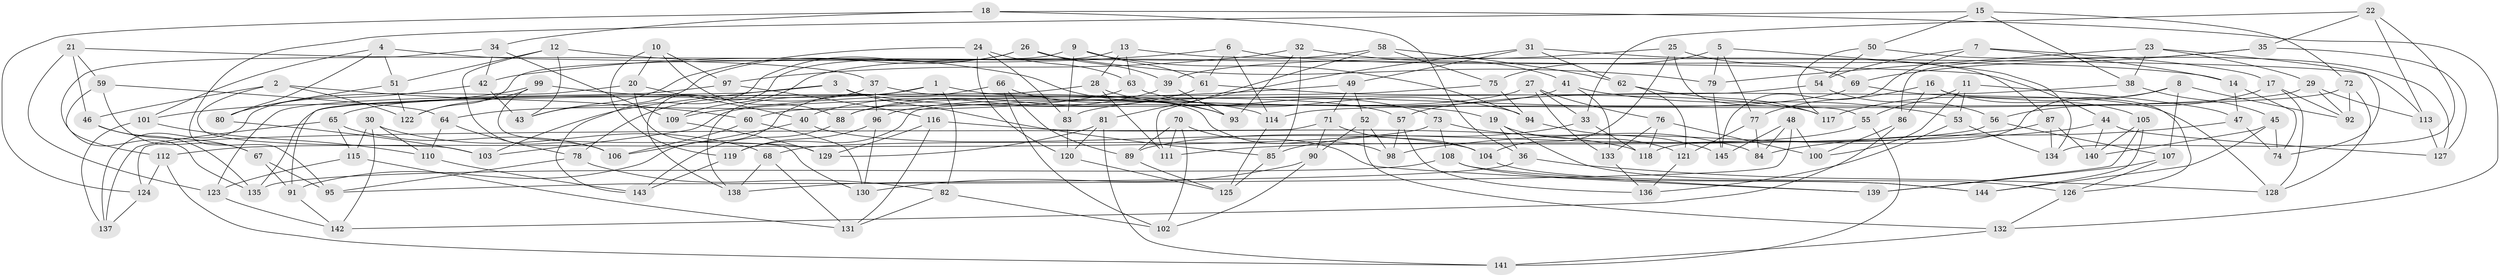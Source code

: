 // Generated by graph-tools (version 1.1) at 2025/03/03/09/25 03:03:08]
// undirected, 145 vertices, 290 edges
graph export_dot {
graph [start="1"]
  node [color=gray90,style=filled];
  1;
  2;
  3;
  4;
  5;
  6;
  7;
  8;
  9;
  10;
  11;
  12;
  13;
  14;
  15;
  16;
  17;
  18;
  19;
  20;
  21;
  22;
  23;
  24;
  25;
  26;
  27;
  28;
  29;
  30;
  31;
  32;
  33;
  34;
  35;
  36;
  37;
  38;
  39;
  40;
  41;
  42;
  43;
  44;
  45;
  46;
  47;
  48;
  49;
  50;
  51;
  52;
  53;
  54;
  55;
  56;
  57;
  58;
  59;
  60;
  61;
  62;
  63;
  64;
  65;
  66;
  67;
  68;
  69;
  70;
  71;
  72;
  73;
  74;
  75;
  76;
  77;
  78;
  79;
  80;
  81;
  82;
  83;
  84;
  85;
  86;
  87;
  88;
  89;
  90;
  91;
  92;
  93;
  94;
  95;
  96;
  97;
  98;
  99;
  100;
  101;
  102;
  103;
  104;
  105;
  106;
  107;
  108;
  109;
  110;
  111;
  112;
  113;
  114;
  115;
  116;
  117;
  118;
  119;
  120;
  121;
  122;
  123;
  124;
  125;
  126;
  127;
  128;
  129;
  130;
  131;
  132;
  133;
  134;
  135;
  136;
  137;
  138;
  139;
  140;
  141;
  142;
  143;
  144;
  145;
  1 -- 138;
  1 -- 65;
  1 -- 82;
  1 -- 57;
  2 -- 103;
  2 -- 60;
  2 -- 122;
  2 -- 46;
  3 -- 103;
  3 -- 91;
  3 -- 19;
  3 -- 85;
  4 -- 37;
  4 -- 80;
  4 -- 101;
  4 -- 51;
  5 -- 77;
  5 -- 75;
  5 -- 134;
  5 -- 79;
  6 -- 14;
  6 -- 114;
  6 -- 61;
  6 -- 42;
  7 -- 145;
  7 -- 54;
  7 -- 14;
  7 -- 17;
  8 -- 118;
  8 -- 107;
  8 -- 117;
  8 -- 92;
  9 -- 94;
  9 -- 83;
  9 -- 122;
  9 -- 61;
  10 -- 97;
  10 -- 88;
  10 -- 119;
  10 -- 20;
  11 -- 53;
  11 -- 47;
  11 -- 100;
  11 -- 55;
  12 -- 93;
  12 -- 43;
  12 -- 106;
  12 -- 51;
  13 -- 28;
  13 -- 113;
  13 -- 138;
  13 -- 63;
  14 -- 74;
  14 -- 47;
  15 -- 72;
  15 -- 38;
  15 -- 50;
  15 -- 95;
  16 -- 77;
  16 -- 126;
  16 -- 105;
  16 -- 86;
  17 -- 56;
  17 -- 92;
  17 -- 128;
  18 -- 36;
  18 -- 34;
  18 -- 124;
  18 -- 132;
  19 -- 126;
  19 -- 121;
  19 -- 36;
  20 -- 129;
  20 -- 40;
  20 -- 137;
  21 -- 59;
  21 -- 44;
  21 -- 123;
  21 -- 46;
  22 -- 35;
  22 -- 134;
  22 -- 113;
  22 -- 33;
  23 -- 79;
  23 -- 29;
  23 -- 38;
  23 -- 74;
  24 -- 83;
  24 -- 63;
  24 -- 43;
  24 -- 120;
  25 -- 39;
  25 -- 69;
  25 -- 104;
  25 -- 55;
  26 -- 43;
  26 -- 143;
  26 -- 79;
  26 -- 39;
  27 -- 33;
  27 -- 76;
  27 -- 133;
  27 -- 88;
  28 -- 135;
  28 -- 73;
  28 -- 111;
  29 -- 113;
  29 -- 92;
  29 -- 60;
  30 -- 115;
  30 -- 68;
  30 -- 142;
  30 -- 110;
  31 -- 49;
  31 -- 87;
  31 -- 81;
  31 -- 62;
  32 -- 97;
  32 -- 41;
  32 -- 93;
  32 -- 85;
  33 -- 85;
  33 -- 118;
  34 -- 42;
  34 -- 109;
  34 -- 135;
  35 -- 69;
  35 -- 127;
  35 -- 86;
  36 -- 138;
  36 -- 128;
  37 -- 96;
  37 -- 98;
  37 -- 78;
  38 -- 57;
  38 -- 45;
  39 -- 40;
  39 -- 93;
  40 -- 106;
  40 -- 104;
  41 -- 133;
  41 -- 53;
  41 -- 96;
  42 -- 80;
  42 -- 43;
  44 -- 111;
  44 -- 127;
  44 -- 140;
  45 -- 140;
  45 -- 144;
  45 -- 74;
  46 -- 135;
  46 -- 67;
  47 -- 74;
  47 -- 84;
  48 -- 95;
  48 -- 145;
  48 -- 84;
  48 -- 100;
  49 -- 71;
  49 -- 109;
  49 -- 52;
  50 -- 127;
  50 -- 54;
  50 -- 117;
  51 -- 80;
  51 -- 122;
  52 -- 90;
  52 -- 132;
  52 -- 98;
  53 -- 136;
  53 -- 134;
  54 -- 119;
  54 -- 56;
  55 -- 141;
  55 -- 89;
  56 -- 107;
  56 -- 68;
  57 -- 136;
  57 -- 98;
  58 -- 111;
  58 -- 109;
  58 -- 75;
  58 -- 62;
  59 -- 67;
  59 -- 112;
  59 -- 64;
  60 -- 130;
  60 -- 106;
  61 -- 88;
  61 -- 117;
  62 -- 117;
  62 -- 121;
  63 -- 64;
  63 -- 94;
  64 -- 78;
  64 -- 110;
  65 -- 115;
  65 -- 106;
  65 -- 137;
  66 -- 91;
  66 -- 93;
  66 -- 102;
  66 -- 89;
  67 -- 95;
  67 -- 91;
  68 -- 131;
  68 -- 138;
  69 -- 128;
  69 -- 83;
  70 -- 111;
  70 -- 139;
  70 -- 102;
  70 -- 89;
  71 -- 104;
  71 -- 90;
  71 -- 124;
  72 -- 92;
  72 -- 128;
  72 -- 114;
  73 -- 84;
  73 -- 112;
  73 -- 108;
  75 -- 94;
  75 -- 103;
  76 -- 133;
  76 -- 100;
  76 -- 118;
  77 -- 121;
  77 -- 84;
  78 -- 82;
  78 -- 95;
  79 -- 145;
  80 -- 103;
  81 -- 141;
  81 -- 120;
  81 -- 129;
  82 -- 102;
  82 -- 131;
  83 -- 120;
  85 -- 125;
  86 -- 100;
  86 -- 142;
  87 -- 134;
  87 -- 98;
  87 -- 140;
  88 -- 143;
  89 -- 125;
  90 -- 102;
  90 -- 130;
  91 -- 142;
  94 -- 145;
  96 -- 119;
  96 -- 130;
  97 -- 123;
  97 -- 116;
  99 -- 101;
  99 -- 130;
  99 -- 114;
  99 -- 122;
  101 -- 137;
  101 -- 110;
  104 -- 144;
  105 -- 139;
  105 -- 144;
  105 -- 140;
  107 -- 139;
  107 -- 126;
  108 -- 139;
  108 -- 144;
  108 -- 135;
  109 -- 129;
  110 -- 143;
  112 -- 124;
  112 -- 141;
  113 -- 127;
  114 -- 125;
  115 -- 131;
  115 -- 123;
  116 -- 129;
  116 -- 118;
  116 -- 131;
  119 -- 143;
  120 -- 125;
  121 -- 136;
  123 -- 142;
  124 -- 137;
  126 -- 132;
  132 -- 141;
  133 -- 136;
}

